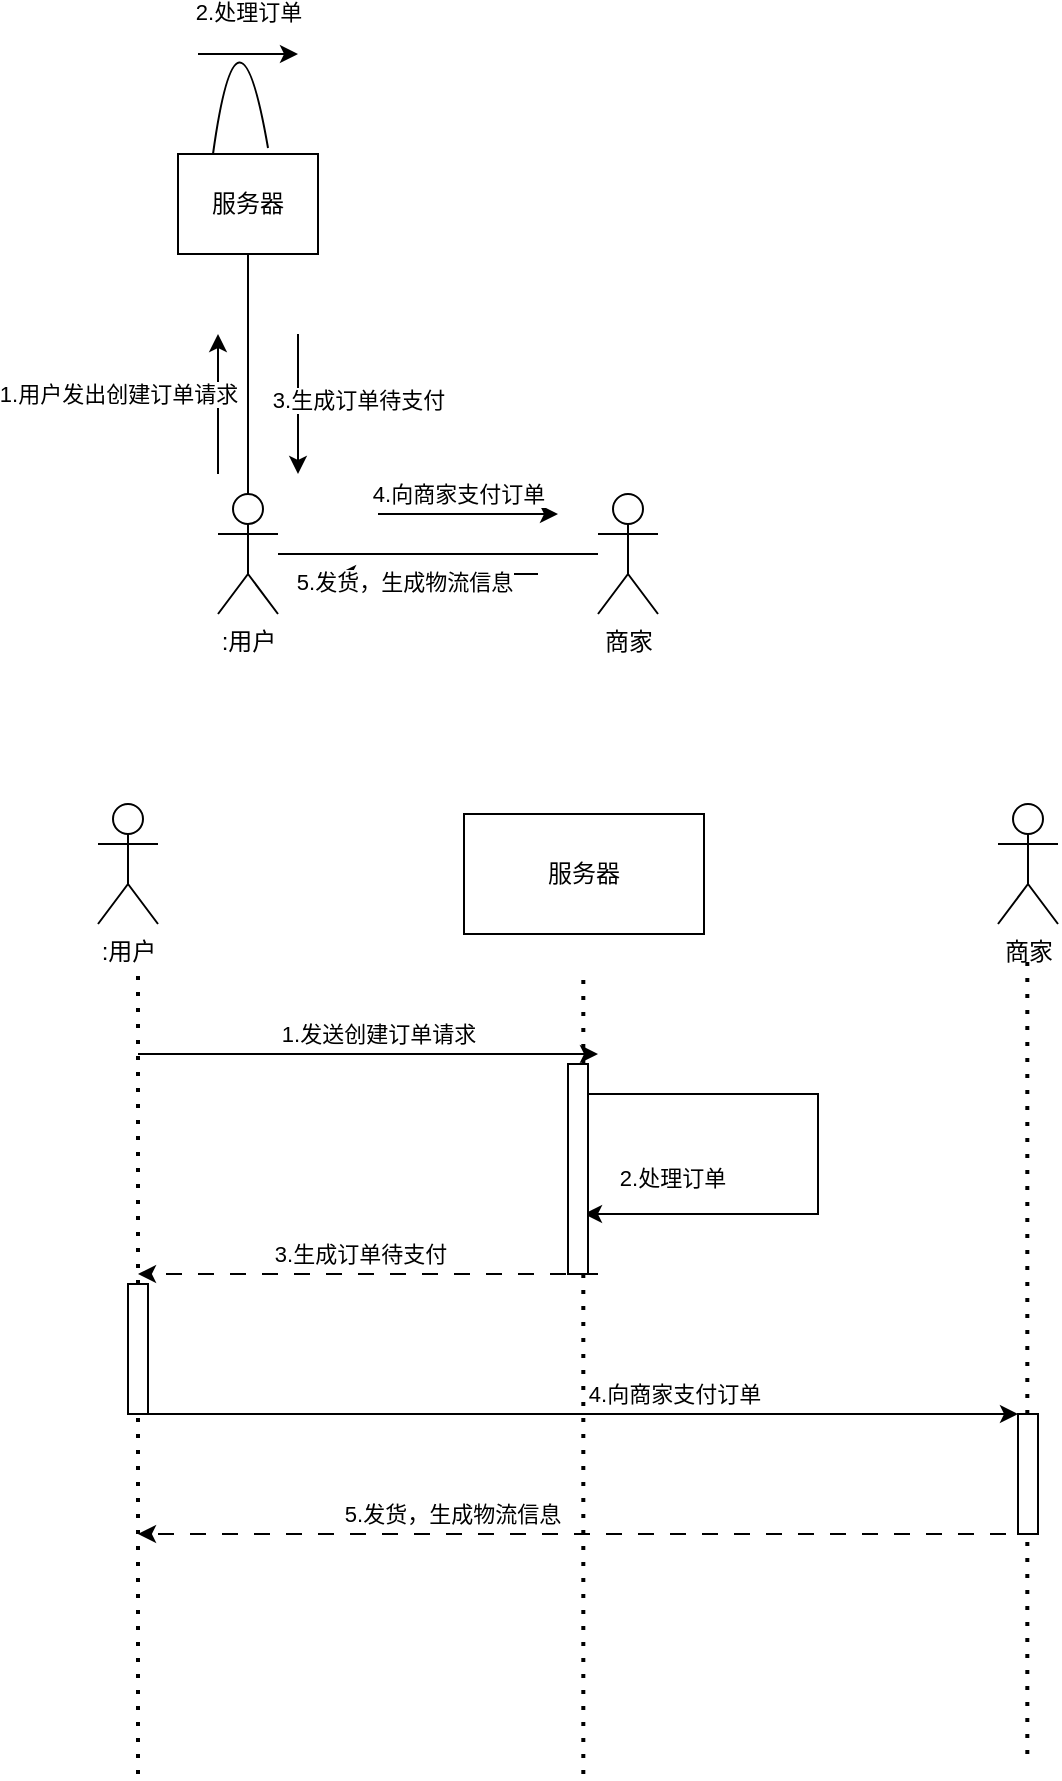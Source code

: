 <mxfile version="24.4.8" type="github">
  <diagram name="第 1 页" id="LL_QKyHD0lv6QJsgIPUl">
    <mxGraphModel dx="983" dy="541" grid="1" gridSize="10" guides="1" tooltips="1" connect="1" arrows="1" fold="1" page="1" pageScale="1" pageWidth="827" pageHeight="1169" math="0" shadow="0">
      <root>
        <mxCell id="0" />
        <mxCell id="1" parent="0" />
        <mxCell id="YwcD0h4neT0KfRgnSYAX-1" value=":用户" style="shape=umlActor;verticalLabelPosition=bottom;verticalAlign=top;html=1;outlineConnect=0;" parent="1" vertex="1">
          <mxGeometry x="230" y="370" width="30" height="60" as="geometry" />
        </mxCell>
        <mxCell id="YwcD0h4neT0KfRgnSYAX-2" value="服务器" style="rounded=0;whiteSpace=wrap;html=1;" parent="1" vertex="1">
          <mxGeometry x="210" y="200" width="70" height="50" as="geometry" />
        </mxCell>
        <mxCell id="YwcD0h4neT0KfRgnSYAX-7" value="" style="endArrow=none;html=1;rounded=0;entryX=0.5;entryY=1;entryDx=0;entryDy=0;exitX=0.5;exitY=0;exitDx=0;exitDy=0;exitPerimeter=0;" parent="1" source="YwcD0h4neT0KfRgnSYAX-1" target="YwcD0h4neT0KfRgnSYAX-2" edge="1">
          <mxGeometry width="50" height="50" relative="1" as="geometry">
            <mxPoint x="220" y="420" as="sourcePoint" />
            <mxPoint x="270" y="370" as="targetPoint" />
          </mxGeometry>
        </mxCell>
        <mxCell id="YwcD0h4neT0KfRgnSYAX-13" value="" style="endArrow=classic;html=1;rounded=0;" parent="1" edge="1">
          <mxGeometry width="50" height="50" relative="1" as="geometry">
            <mxPoint x="230" y="360" as="sourcePoint" />
            <mxPoint x="230" y="290" as="targetPoint" />
          </mxGeometry>
        </mxCell>
        <mxCell id="YwcD0h4neT0KfRgnSYAX-14" value="1.用户发出创建订单请求" style="edgeLabel;html=1;align=center;verticalAlign=middle;resizable=0;points=[];" parent="YwcD0h4neT0KfRgnSYAX-13" vertex="1" connectable="0">
          <mxGeometry x="-0.371" y="1" relative="1" as="geometry">
            <mxPoint x="-49" y="-18" as="offset" />
          </mxGeometry>
        </mxCell>
        <mxCell id="YwcD0h4neT0KfRgnSYAX-15" value="" style="endArrow=classic;html=1;rounded=0;" parent="1" edge="1">
          <mxGeometry width="50" height="50" relative="1" as="geometry">
            <mxPoint x="270" y="290" as="sourcePoint" />
            <mxPoint x="270" y="360" as="targetPoint" />
          </mxGeometry>
        </mxCell>
        <mxCell id="YwcD0h4neT0KfRgnSYAX-16" value="3.生成订单待支付" style="edgeLabel;html=1;align=center;verticalAlign=middle;resizable=0;points=[];" parent="YwcD0h4neT0KfRgnSYAX-15" vertex="1" connectable="0">
          <mxGeometry x="-0.057" y="1" relative="1" as="geometry">
            <mxPoint x="29" as="offset" />
          </mxGeometry>
        </mxCell>
        <mxCell id="YwcD0h4neT0KfRgnSYAX-17" value="" style="endArrow=none;html=1;rounded=0;entryX=0.25;entryY=0;entryDx=0;entryDy=0;exitX=0.643;exitY=-0.06;exitDx=0;exitDy=0;exitPerimeter=0;edgeStyle=orthogonalEdgeStyle;curved=1;" parent="1" source="YwcD0h4neT0KfRgnSYAX-2" target="YwcD0h4neT0KfRgnSYAX-2" edge="1">
          <mxGeometry width="50" height="50" relative="1" as="geometry">
            <mxPoint x="245" y="130" as="sourcePoint" />
            <mxPoint x="270" y="370" as="targetPoint" />
            <Array as="points">
              <mxPoint x="240" y="110" />
            </Array>
          </mxGeometry>
        </mxCell>
        <mxCell id="YwcD0h4neT0KfRgnSYAX-18" value="2.处理订单" style="edgeLabel;html=1;align=center;verticalAlign=middle;resizable=0;points=[];" parent="YwcD0h4neT0KfRgnSYAX-17" vertex="1" connectable="0">
          <mxGeometry x="-0.705" y="1" relative="1" as="geometry">
            <mxPoint x="-5" y="-42" as="offset" />
          </mxGeometry>
        </mxCell>
        <mxCell id="YwcD0h4neT0KfRgnSYAX-20" value="" style="endArrow=classic;html=1;rounded=0;" parent="1" edge="1">
          <mxGeometry width="50" height="50" relative="1" as="geometry">
            <mxPoint x="220" y="150" as="sourcePoint" />
            <mxPoint x="270" y="150" as="targetPoint" />
          </mxGeometry>
        </mxCell>
        <mxCell id="YwcD0h4neT0KfRgnSYAX-21" value="商家" style="shape=umlActor;verticalLabelPosition=bottom;verticalAlign=top;html=1;outlineConnect=0;" parent="1" vertex="1">
          <mxGeometry x="420" y="370" width="30" height="60" as="geometry" />
        </mxCell>
        <mxCell id="YwcD0h4neT0KfRgnSYAX-22" value="" style="endArrow=classic;html=1;rounded=0;" parent="1" edge="1">
          <mxGeometry width="50" height="50" relative="1" as="geometry">
            <mxPoint x="310" y="380" as="sourcePoint" />
            <mxPoint x="400" y="380" as="targetPoint" />
          </mxGeometry>
        </mxCell>
        <mxCell id="YwcD0h4neT0KfRgnSYAX-25" value="4.向商家支付订单" style="edgeLabel;html=1;align=center;verticalAlign=middle;resizable=0;points=[];" parent="YwcD0h4neT0KfRgnSYAX-22" vertex="1" connectable="0">
          <mxGeometry x="0.133" relative="1" as="geometry">
            <mxPoint x="-11" y="-10" as="offset" />
          </mxGeometry>
        </mxCell>
        <mxCell id="YwcD0h4neT0KfRgnSYAX-23" value="" style="endArrow=none;html=1;rounded=0;" parent="1" source="YwcD0h4neT0KfRgnSYAX-1" target="YwcD0h4neT0KfRgnSYAX-21" edge="1">
          <mxGeometry width="50" height="50" relative="1" as="geometry">
            <mxPoint x="270" y="410" as="sourcePoint" />
            <mxPoint x="270" y="370" as="targetPoint" />
          </mxGeometry>
        </mxCell>
        <mxCell id="YwcD0h4neT0KfRgnSYAX-26" value="" style="endArrow=classic;html=1;rounded=0;" parent="1" edge="1">
          <mxGeometry width="50" height="50" relative="1" as="geometry">
            <mxPoint x="390" y="410" as="sourcePoint" />
            <mxPoint x="290" y="410" as="targetPoint" />
          </mxGeometry>
        </mxCell>
        <mxCell id="YwcD0h4neT0KfRgnSYAX-27" value="5.发货，生成物流信息" style="edgeLabel;html=1;align=center;verticalAlign=middle;resizable=0;points=[];" parent="YwcD0h4neT0KfRgnSYAX-26" vertex="1" connectable="0">
          <mxGeometry x="0.34" y="4" relative="1" as="geometry">
            <mxPoint as="offset" />
          </mxGeometry>
        </mxCell>
        <mxCell id="iFrHIIhdKuVOd4jsqfwI-1" value=":用户" style="shape=umlActor;verticalLabelPosition=bottom;verticalAlign=top;html=1;outlineConnect=0;" vertex="1" parent="1">
          <mxGeometry x="170" y="525" width="30" height="60" as="geometry" />
        </mxCell>
        <mxCell id="iFrHIIhdKuVOd4jsqfwI-2" value="商家" style="shape=umlActor;verticalLabelPosition=bottom;verticalAlign=top;html=1;outlineConnect=0;" vertex="1" parent="1">
          <mxGeometry x="620" y="525" width="30" height="60" as="geometry" />
        </mxCell>
        <mxCell id="iFrHIIhdKuVOd4jsqfwI-4" value="服务器" style="rounded=0;whiteSpace=wrap;html=1;" vertex="1" parent="1">
          <mxGeometry x="353" y="530" width="120" height="60" as="geometry" />
        </mxCell>
        <mxCell id="iFrHIIhdKuVOd4jsqfwI-5" value="" style="endArrow=none;dashed=1;html=1;dashPattern=1 3;strokeWidth=2;rounded=0;" edge="1" parent="1" source="iFrHIIhdKuVOd4jsqfwI-23">
          <mxGeometry width="50" height="50" relative="1" as="geometry">
            <mxPoint x="190" y="1010" as="sourcePoint" />
            <mxPoint x="190" y="610" as="targetPoint" />
          </mxGeometry>
        </mxCell>
        <mxCell id="iFrHIIhdKuVOd4jsqfwI-6" value="" style="endArrow=none;dashed=1;html=1;dashPattern=1 3;strokeWidth=2;rounded=0;" edge="1" parent="1" source="iFrHIIhdKuVOd4jsqfwI-21">
          <mxGeometry width="50" height="50" relative="1" as="geometry">
            <mxPoint x="412.66" y="1010" as="sourcePoint" />
            <mxPoint x="412.66" y="610" as="targetPoint" />
          </mxGeometry>
        </mxCell>
        <mxCell id="iFrHIIhdKuVOd4jsqfwI-7" value="" style="endArrow=none;dashed=1;html=1;dashPattern=1 3;strokeWidth=2;rounded=0;" edge="1" parent="1" source="iFrHIIhdKuVOd4jsqfwI-24">
          <mxGeometry width="50" height="50" relative="1" as="geometry">
            <mxPoint x="634.66" y="1000" as="sourcePoint" />
            <mxPoint x="634.66" y="600" as="targetPoint" />
          </mxGeometry>
        </mxCell>
        <mxCell id="iFrHIIhdKuVOd4jsqfwI-8" value="" style="endArrow=classic;html=1;rounded=0;" edge="1" parent="1">
          <mxGeometry width="50" height="50" relative="1" as="geometry">
            <mxPoint x="190" y="650" as="sourcePoint" />
            <mxPoint x="420" y="650" as="targetPoint" />
          </mxGeometry>
        </mxCell>
        <mxCell id="iFrHIIhdKuVOd4jsqfwI-9" value="1.发送创建订单请求" style="edgeLabel;html=1;align=center;verticalAlign=middle;resizable=0;points=[];" vertex="1" connectable="0" parent="iFrHIIhdKuVOd4jsqfwI-8">
          <mxGeometry x="0.412" y="-4" relative="1" as="geometry">
            <mxPoint x="-43" y="-14" as="offset" />
          </mxGeometry>
        </mxCell>
        <mxCell id="iFrHIIhdKuVOd4jsqfwI-10" value="" style="endArrow=classic;html=1;rounded=0;" edge="1" parent="1">
          <mxGeometry width="50" height="50" relative="1" as="geometry">
            <mxPoint x="413" y="670" as="sourcePoint" />
            <mxPoint x="413" y="730" as="targetPoint" />
            <Array as="points">
              <mxPoint x="530" y="670" />
              <mxPoint x="530" y="730" />
            </Array>
          </mxGeometry>
        </mxCell>
        <mxCell id="iFrHIIhdKuVOd4jsqfwI-11" value="2.处理订单" style="edgeLabel;html=1;align=center;verticalAlign=middle;resizable=0;points=[];" vertex="1" connectable="0" parent="iFrHIIhdKuVOd4jsqfwI-10">
          <mxGeometry x="0.412" y="-4" relative="1" as="geometry">
            <mxPoint x="-43" y="-14" as="offset" />
          </mxGeometry>
        </mxCell>
        <mxCell id="iFrHIIhdKuVOd4jsqfwI-12" value="" style="endArrow=classic;html=1;rounded=0;dashed=1;dashPattern=8 8;" edge="1" parent="1">
          <mxGeometry width="50" height="50" relative="1" as="geometry">
            <mxPoint x="420" y="760.0" as="sourcePoint" />
            <mxPoint x="190" y="760.0" as="targetPoint" />
          </mxGeometry>
        </mxCell>
        <mxCell id="iFrHIIhdKuVOd4jsqfwI-13" value="3.生成订单待支付" style="edgeLabel;html=1;align=center;verticalAlign=middle;resizable=0;points=[];" vertex="1" connectable="0" parent="iFrHIIhdKuVOd4jsqfwI-12">
          <mxGeometry x="0.584" y="3" relative="1" as="geometry">
            <mxPoint x="63" y="-13" as="offset" />
          </mxGeometry>
        </mxCell>
        <mxCell id="iFrHIIhdKuVOd4jsqfwI-14" value="" style="endArrow=classic;html=1;rounded=0;" edge="1" parent="1">
          <mxGeometry width="50" height="50" relative="1" as="geometry">
            <mxPoint x="190" y="830" as="sourcePoint" />
            <mxPoint x="630" y="830" as="targetPoint" />
          </mxGeometry>
        </mxCell>
        <mxCell id="iFrHIIhdKuVOd4jsqfwI-15" value="4.向商家支付订单" style="edgeLabel;html=1;align=center;verticalAlign=middle;resizable=0;points=[];" vertex="1" connectable="0" parent="iFrHIIhdKuVOd4jsqfwI-14">
          <mxGeometry x="0.412" y="-4" relative="1" as="geometry">
            <mxPoint x="-43" y="-14" as="offset" />
          </mxGeometry>
        </mxCell>
        <mxCell id="iFrHIIhdKuVOd4jsqfwI-16" value="" style="endArrow=classic;html=1;rounded=0;dashed=1;dashPattern=8 8;" edge="1" parent="1">
          <mxGeometry width="50" height="50" relative="1" as="geometry">
            <mxPoint x="640" y="890" as="sourcePoint" />
            <mxPoint x="190" y="890.0" as="targetPoint" />
          </mxGeometry>
        </mxCell>
        <mxCell id="iFrHIIhdKuVOd4jsqfwI-17" value="5.发货，生成物流信息" style="edgeLabel;html=1;align=center;verticalAlign=middle;resizable=0;points=[];" vertex="1" connectable="0" parent="iFrHIIhdKuVOd4jsqfwI-16">
          <mxGeometry x="0.584" y="3" relative="1" as="geometry">
            <mxPoint x="63" y="-13" as="offset" />
          </mxGeometry>
        </mxCell>
        <mxCell id="iFrHIIhdKuVOd4jsqfwI-20" value="" style="endArrow=none;dashed=1;html=1;dashPattern=1 3;strokeWidth=2;rounded=0;" edge="1" parent="1" target="iFrHIIhdKuVOd4jsqfwI-21">
          <mxGeometry width="50" height="50" relative="1" as="geometry">
            <mxPoint x="412.66" y="1010" as="sourcePoint" />
            <mxPoint x="412.66" y="610" as="targetPoint" />
          </mxGeometry>
        </mxCell>
        <mxCell id="iFrHIIhdKuVOd4jsqfwI-21" value="" style="html=1;points=[[0,0,0,0,5],[0,1,0,0,-5],[1,0,0,0,5],[1,1,0,0,-5]];perimeter=orthogonalPerimeter;outlineConnect=0;targetShapes=umlLifeline;portConstraint=eastwest;newEdgeStyle={&quot;curved&quot;:0,&quot;rounded&quot;:0};" vertex="1" parent="1">
          <mxGeometry x="405" y="655" width="10" height="105" as="geometry" />
        </mxCell>
        <mxCell id="iFrHIIhdKuVOd4jsqfwI-22" value="" style="endArrow=none;dashed=1;html=1;dashPattern=1 3;strokeWidth=2;rounded=0;" edge="1" parent="1" target="iFrHIIhdKuVOd4jsqfwI-23">
          <mxGeometry width="50" height="50" relative="1" as="geometry">
            <mxPoint x="190" y="1010" as="sourcePoint" />
            <mxPoint x="190" y="610" as="targetPoint" />
          </mxGeometry>
        </mxCell>
        <mxCell id="iFrHIIhdKuVOd4jsqfwI-23" value="" style="html=1;points=[[0,0,0,0,5],[0,1,0,0,-5],[1,0,0,0,5],[1,1,0,0,-5]];perimeter=orthogonalPerimeter;outlineConnect=0;targetShapes=umlLifeline;portConstraint=eastwest;newEdgeStyle={&quot;curved&quot;:0,&quot;rounded&quot;:0};" vertex="1" parent="1">
          <mxGeometry x="185" y="765" width="10" height="65" as="geometry" />
        </mxCell>
        <mxCell id="iFrHIIhdKuVOd4jsqfwI-25" value="" style="endArrow=none;dashed=1;html=1;dashPattern=1 3;strokeWidth=2;rounded=0;" edge="1" parent="1" target="iFrHIIhdKuVOd4jsqfwI-24">
          <mxGeometry width="50" height="50" relative="1" as="geometry">
            <mxPoint x="634.66" y="1000" as="sourcePoint" />
            <mxPoint x="634.66" y="600" as="targetPoint" />
          </mxGeometry>
        </mxCell>
        <mxCell id="iFrHIIhdKuVOd4jsqfwI-24" value="" style="html=1;points=[[0,0,0,0,5],[0,1,0,0,-5],[1,0,0,0,5],[1,1,0,0,-5]];perimeter=orthogonalPerimeter;outlineConnect=0;targetShapes=umlLifeline;portConstraint=eastwest;newEdgeStyle={&quot;curved&quot;:0,&quot;rounded&quot;:0};" vertex="1" parent="1">
          <mxGeometry x="630" y="830" width="10" height="60" as="geometry" />
        </mxCell>
      </root>
    </mxGraphModel>
  </diagram>
</mxfile>
